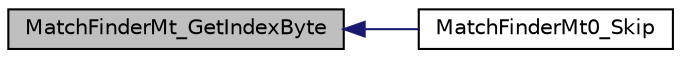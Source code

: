 digraph G
{
  edge [fontname="Helvetica",fontsize="10",labelfontname="Helvetica",labelfontsize="10"];
  node [fontname="Helvetica",fontsize="10",shape=record];
  rankdir="LR";
  Node1 [label="MatchFinderMt_GetIndexByte",height=0.2,width=0.4,color="black", fillcolor="grey75", style="filled" fontcolor="black"];
  Node1 -> Node2 [dir="back",color="midnightblue",fontsize="10",style="solid",fontname="Helvetica"];
  Node2 [label="MatchFinderMt0_Skip",height=0.2,width=0.4,color="black", fillcolor="white", style="filled",URL="$_lz_find_mt_8c.html#ac932447b93b0a088c230a8b0f3c799f6"];
}
